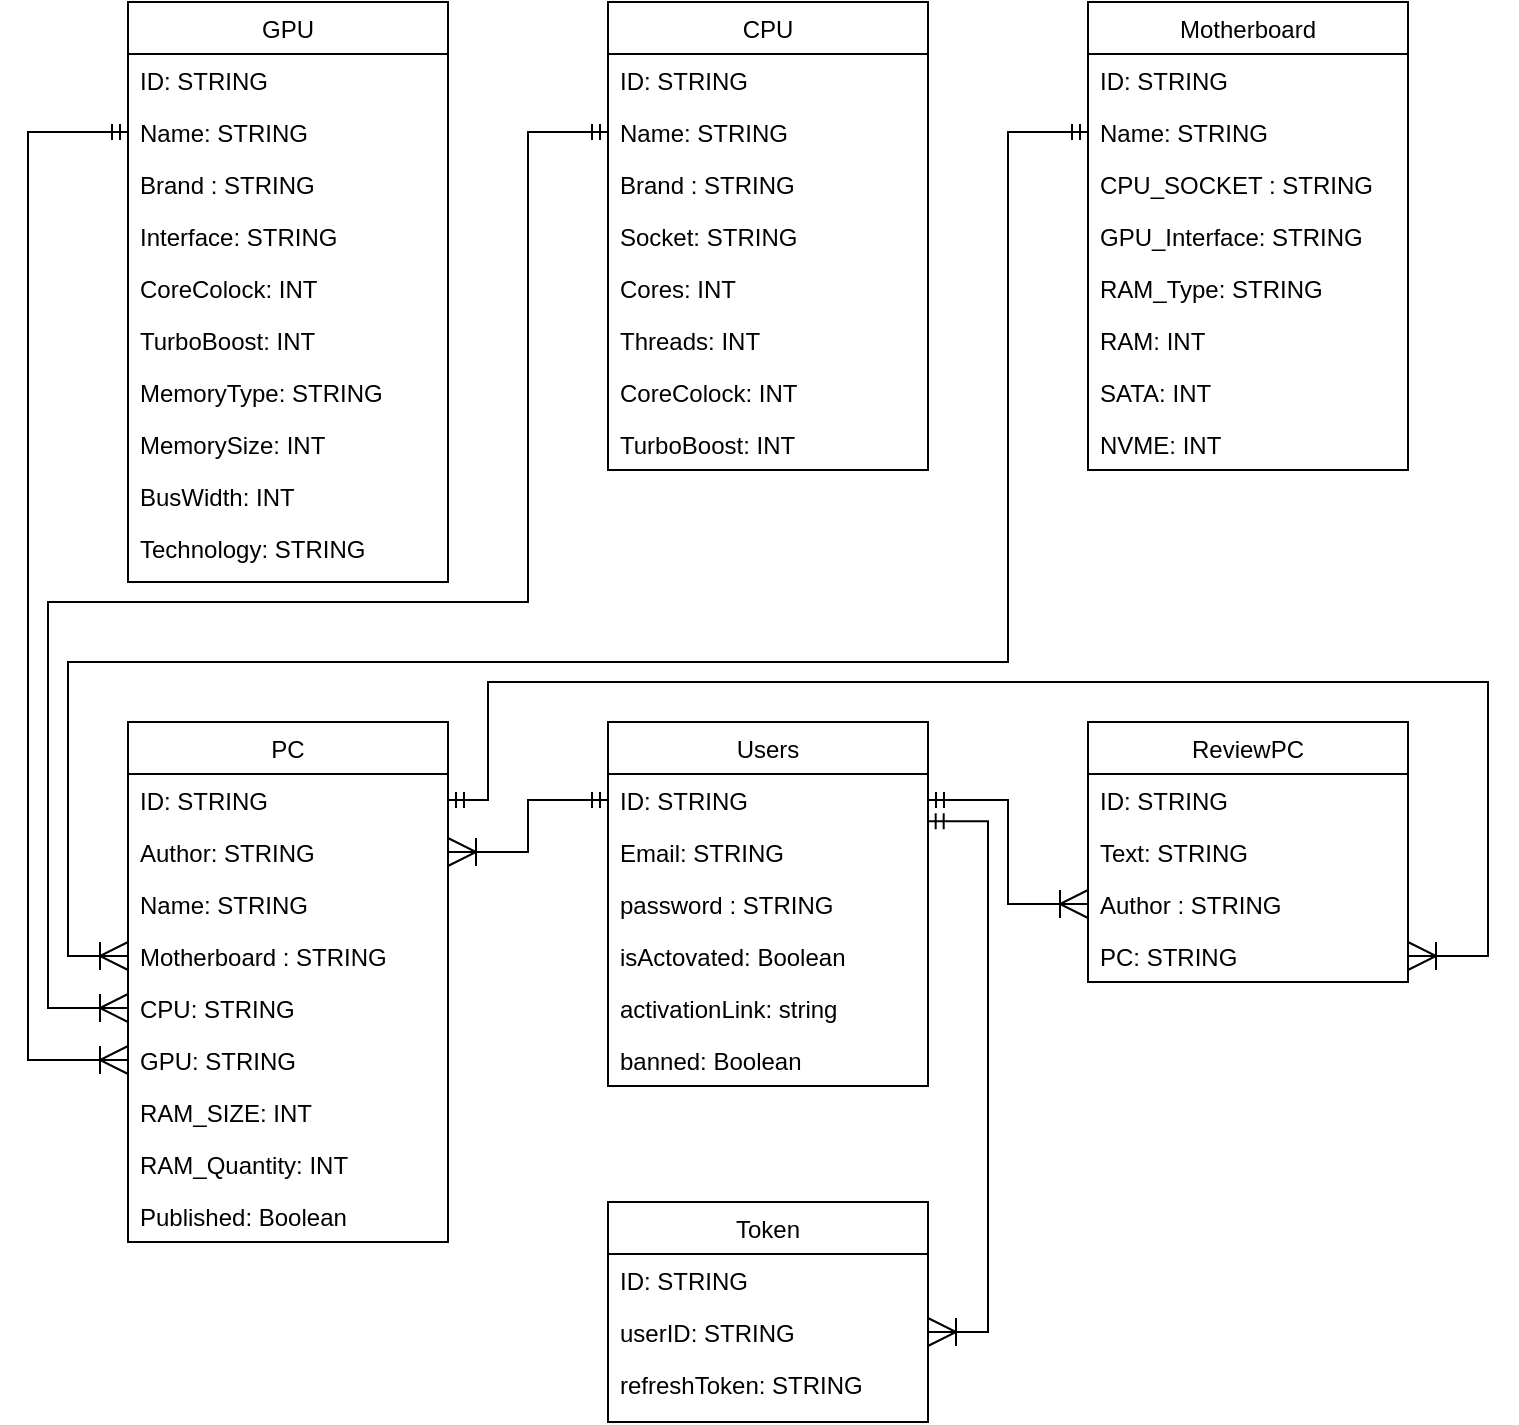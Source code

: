 <mxfile version="24.3.1" type="device">
  <diagram id="C5RBs43oDa-KdzZeNtuy" name="Page-1">
    <mxGraphModel dx="1818" dy="822" grid="1" gridSize="10" guides="1" tooltips="1" connect="1" arrows="1" fold="1" page="1" pageScale="1" pageWidth="827" pageHeight="1169" math="0" shadow="0">
      <root>
        <mxCell id="WIyWlLk6GJQsqaUBKTNV-0" />
        <mxCell id="WIyWlLk6GJQsqaUBKTNV-1" parent="WIyWlLk6GJQsqaUBKTNV-0" />
        <mxCell id="zkfFHV4jXpPFQw0GAbJ--17" value="GPU" style="swimlane;fontStyle=0;align=center;verticalAlign=top;childLayout=stackLayout;horizontal=1;startSize=26;horizontalStack=0;resizeParent=1;resizeLast=0;collapsible=1;marginBottom=0;rounded=0;shadow=0;strokeWidth=1;" parent="WIyWlLk6GJQsqaUBKTNV-1" vertex="1">
          <mxGeometry x="120" y="80" width="160" height="290" as="geometry">
            <mxRectangle x="550" y="140" width="160" height="26" as="alternateBounds" />
          </mxGeometry>
        </mxCell>
        <mxCell id="zkfFHV4jXpPFQw0GAbJ--18" value="ID: STRING" style="text;align=left;verticalAlign=top;spacingLeft=4;spacingRight=4;overflow=hidden;rotatable=0;points=[[0,0.5],[1,0.5]];portConstraint=eastwest;" parent="zkfFHV4jXpPFQw0GAbJ--17" vertex="1">
          <mxGeometry y="26" width="160" height="26" as="geometry" />
        </mxCell>
        <mxCell id="zkfFHV4jXpPFQw0GAbJ--19" value="Name: STRING" style="text;align=left;verticalAlign=top;spacingLeft=4;spacingRight=4;overflow=hidden;rotatable=0;points=[[0,0.5],[1,0.5]];portConstraint=eastwest;rounded=0;shadow=0;html=0;" parent="zkfFHV4jXpPFQw0GAbJ--17" vertex="1">
          <mxGeometry y="52" width="160" height="26" as="geometry" />
        </mxCell>
        <mxCell id="zkfFHV4jXpPFQw0GAbJ--22" value="Brand : STRING" style="text;align=left;verticalAlign=top;spacingLeft=4;spacingRight=4;overflow=hidden;rotatable=0;points=[[0,0.5],[1,0.5]];portConstraint=eastwest;rounded=0;shadow=0;html=0;" parent="zkfFHV4jXpPFQw0GAbJ--17" vertex="1">
          <mxGeometry y="78" width="160" height="26" as="geometry" />
        </mxCell>
        <mxCell id="To47HsE2S80BJwEWWwI2-3" value="Interface: STRING" style="text;strokeColor=none;fillColor=none;align=left;verticalAlign=top;spacingLeft=4;spacingRight=4;overflow=hidden;rotatable=0;points=[[0,0.5],[1,0.5]];portConstraint=eastwest;whiteSpace=wrap;html=1;" parent="zkfFHV4jXpPFQw0GAbJ--17" vertex="1">
          <mxGeometry y="104" width="160" height="26" as="geometry" />
        </mxCell>
        <mxCell id="zkfFHV4jXpPFQw0GAbJ--20" value="CoreColock: INT" style="text;align=left;verticalAlign=top;spacingLeft=4;spacingRight=4;overflow=hidden;rotatable=0;points=[[0,0.5],[1,0.5]];portConstraint=eastwest;rounded=0;shadow=0;html=0;" parent="zkfFHV4jXpPFQw0GAbJ--17" vertex="1">
          <mxGeometry y="130" width="160" height="26" as="geometry" />
        </mxCell>
        <mxCell id="zkfFHV4jXpPFQw0GAbJ--21" value="TurboBoost: INT" style="text;align=left;verticalAlign=top;spacingLeft=4;spacingRight=4;overflow=hidden;rotatable=0;points=[[0,0.5],[1,0.5]];portConstraint=eastwest;rounded=0;shadow=0;html=0;" parent="zkfFHV4jXpPFQw0GAbJ--17" vertex="1">
          <mxGeometry y="156" width="160" height="26" as="geometry" />
        </mxCell>
        <mxCell id="To47HsE2S80BJwEWWwI2-6" value="MemoryType: STRING" style="text;strokeColor=none;fillColor=none;align=left;verticalAlign=top;spacingLeft=4;spacingRight=4;overflow=hidden;rotatable=0;points=[[0,0.5],[1,0.5]];portConstraint=eastwest;whiteSpace=wrap;html=1;" parent="zkfFHV4jXpPFQw0GAbJ--17" vertex="1">
          <mxGeometry y="182" width="160" height="26" as="geometry" />
        </mxCell>
        <mxCell id="To47HsE2S80BJwEWWwI2-9" value="MemorySize: INT" style="text;strokeColor=none;fillColor=none;align=left;verticalAlign=top;spacingLeft=4;spacingRight=4;overflow=hidden;rotatable=0;points=[[0,0.5],[1,0.5]];portConstraint=eastwest;whiteSpace=wrap;html=1;" parent="zkfFHV4jXpPFQw0GAbJ--17" vertex="1">
          <mxGeometry y="208" width="160" height="26" as="geometry" />
        </mxCell>
        <mxCell id="To47HsE2S80BJwEWWwI2-7" value="BusWidth: INT" style="text;strokeColor=none;fillColor=none;align=left;verticalAlign=top;spacingLeft=4;spacingRight=4;overflow=hidden;rotatable=0;points=[[0,0.5],[1,0.5]];portConstraint=eastwest;whiteSpace=wrap;html=1;" parent="zkfFHV4jXpPFQw0GAbJ--17" vertex="1">
          <mxGeometry y="234" width="160" height="26" as="geometry" />
        </mxCell>
        <mxCell id="To47HsE2S80BJwEWWwI2-8" value="Technology: STRING" style="text;strokeColor=none;fillColor=none;align=left;verticalAlign=top;spacingLeft=4;spacingRight=4;overflow=hidden;rotatable=0;points=[[0,0.5],[1,0.5]];portConstraint=eastwest;whiteSpace=wrap;html=1;" parent="zkfFHV4jXpPFQw0GAbJ--17" vertex="1">
          <mxGeometry y="260" width="160" height="26" as="geometry" />
        </mxCell>
        <mxCell id="To47HsE2S80BJwEWWwI2-24" value="CPU" style="swimlane;fontStyle=0;align=center;verticalAlign=top;childLayout=stackLayout;horizontal=1;startSize=26;horizontalStack=0;resizeParent=1;resizeLast=0;collapsible=1;marginBottom=0;rounded=0;shadow=0;strokeWidth=1;" parent="WIyWlLk6GJQsqaUBKTNV-1" vertex="1">
          <mxGeometry x="360" y="80" width="160" height="234" as="geometry">
            <mxRectangle x="550" y="140" width="160" height="26" as="alternateBounds" />
          </mxGeometry>
        </mxCell>
        <mxCell id="To47HsE2S80BJwEWWwI2-25" value="ID: STRING" style="text;align=left;verticalAlign=top;spacingLeft=4;spacingRight=4;overflow=hidden;rotatable=0;points=[[0,0.5],[1,0.5]];portConstraint=eastwest;" parent="To47HsE2S80BJwEWWwI2-24" vertex="1">
          <mxGeometry y="26" width="160" height="26" as="geometry" />
        </mxCell>
        <mxCell id="To47HsE2S80BJwEWWwI2-26" value="Name: STRING" style="text;align=left;verticalAlign=top;spacingLeft=4;spacingRight=4;overflow=hidden;rotatable=0;points=[[0,0.5],[1,0.5]];portConstraint=eastwest;rounded=0;shadow=0;html=0;" parent="To47HsE2S80BJwEWWwI2-24" vertex="1">
          <mxGeometry y="52" width="160" height="26" as="geometry" />
        </mxCell>
        <mxCell id="To47HsE2S80BJwEWWwI2-27" value="Brand : STRING" style="text;align=left;verticalAlign=top;spacingLeft=4;spacingRight=4;overflow=hidden;rotatable=0;points=[[0,0.5],[1,0.5]];portConstraint=eastwest;rounded=0;shadow=0;html=0;" parent="To47HsE2S80BJwEWWwI2-24" vertex="1">
          <mxGeometry y="78" width="160" height="26" as="geometry" />
        </mxCell>
        <mxCell id="To47HsE2S80BJwEWWwI2-28" value="Socket: STRING" style="text;strokeColor=none;fillColor=none;align=left;verticalAlign=top;spacingLeft=4;spacingRight=4;overflow=hidden;rotatable=0;points=[[0,0.5],[1,0.5]];portConstraint=eastwest;whiteSpace=wrap;html=1;" parent="To47HsE2S80BJwEWWwI2-24" vertex="1">
          <mxGeometry y="104" width="160" height="26" as="geometry" />
        </mxCell>
        <mxCell id="To47HsE2S80BJwEWWwI2-35" value="Cores: INT" style="text;align=left;verticalAlign=top;spacingLeft=4;spacingRight=4;overflow=hidden;rotatable=0;points=[[0,0.5],[1,0.5]];portConstraint=eastwest;rounded=0;shadow=0;html=0;" parent="To47HsE2S80BJwEWWwI2-24" vertex="1">
          <mxGeometry y="130" width="160" height="26" as="geometry" />
        </mxCell>
        <mxCell id="To47HsE2S80BJwEWWwI2-36" value="Threads: INT" style="text;align=left;verticalAlign=top;spacingLeft=4;spacingRight=4;overflow=hidden;rotatable=0;points=[[0,0.5],[1,0.5]];portConstraint=eastwest;rounded=0;shadow=0;html=0;" parent="To47HsE2S80BJwEWWwI2-24" vertex="1">
          <mxGeometry y="156" width="160" height="26" as="geometry" />
        </mxCell>
        <mxCell id="To47HsE2S80BJwEWWwI2-29" value="CoreColock: INT" style="text;align=left;verticalAlign=top;spacingLeft=4;spacingRight=4;overflow=hidden;rotatable=0;points=[[0,0.5],[1,0.5]];portConstraint=eastwest;rounded=0;shadow=0;html=0;" parent="To47HsE2S80BJwEWWwI2-24" vertex="1">
          <mxGeometry y="182" width="160" height="26" as="geometry" />
        </mxCell>
        <mxCell id="To47HsE2S80BJwEWWwI2-30" value="TurboBoost: INT" style="text;align=left;verticalAlign=top;spacingLeft=4;spacingRight=4;overflow=hidden;rotatable=0;points=[[0,0.5],[1,0.5]];portConstraint=eastwest;rounded=0;shadow=0;html=0;" parent="To47HsE2S80BJwEWWwI2-24" vertex="1">
          <mxGeometry y="208" width="160" height="26" as="geometry" />
        </mxCell>
        <mxCell id="eJoc9ZEcD0tJXnOAt6vu-0" value="Motherboard" style="swimlane;fontStyle=0;align=center;verticalAlign=top;childLayout=stackLayout;horizontal=1;startSize=26;horizontalStack=0;resizeParent=1;resizeLast=0;collapsible=1;marginBottom=0;rounded=0;shadow=0;strokeWidth=1;" parent="WIyWlLk6GJQsqaUBKTNV-1" vertex="1">
          <mxGeometry x="600" y="80" width="160" height="234" as="geometry">
            <mxRectangle x="550" y="140" width="160" height="26" as="alternateBounds" />
          </mxGeometry>
        </mxCell>
        <mxCell id="eJoc9ZEcD0tJXnOAt6vu-1" value="ID: STRING" style="text;align=left;verticalAlign=top;spacingLeft=4;spacingRight=4;overflow=hidden;rotatable=0;points=[[0,0.5],[1,0.5]];portConstraint=eastwest;" parent="eJoc9ZEcD0tJXnOAt6vu-0" vertex="1">
          <mxGeometry y="26" width="160" height="26" as="geometry" />
        </mxCell>
        <mxCell id="eJoc9ZEcD0tJXnOAt6vu-2" value="Name: STRING" style="text;align=left;verticalAlign=top;spacingLeft=4;spacingRight=4;overflow=hidden;rotatable=0;points=[[0,0.5],[1,0.5]];portConstraint=eastwest;rounded=0;shadow=0;html=0;" parent="eJoc9ZEcD0tJXnOAt6vu-0" vertex="1">
          <mxGeometry y="52" width="160" height="26" as="geometry" />
        </mxCell>
        <mxCell id="eJoc9ZEcD0tJXnOAt6vu-3" value="CPU_SOCKET : STRING" style="text;align=left;verticalAlign=top;spacingLeft=4;spacingRight=4;overflow=hidden;rotatable=0;points=[[0,0.5],[1,0.5]];portConstraint=eastwest;rounded=0;shadow=0;html=0;" parent="eJoc9ZEcD0tJXnOAt6vu-0" vertex="1">
          <mxGeometry y="78" width="160" height="26" as="geometry" />
        </mxCell>
        <mxCell id="eJoc9ZEcD0tJXnOAt6vu-4" value="GPU_Interface: STRING" style="text;strokeColor=none;fillColor=none;align=left;verticalAlign=top;spacingLeft=4;spacingRight=4;overflow=hidden;rotatable=0;points=[[0,0.5],[1,0.5]];portConstraint=eastwest;whiteSpace=wrap;html=1;" parent="eJoc9ZEcD0tJXnOAt6vu-0" vertex="1">
          <mxGeometry y="104" width="160" height="26" as="geometry" />
        </mxCell>
        <mxCell id="eJoc9ZEcD0tJXnOAt6vu-5" value="RAM_Type: STRING" style="text;align=left;verticalAlign=top;spacingLeft=4;spacingRight=4;overflow=hidden;rotatable=0;points=[[0,0.5],[1,0.5]];portConstraint=eastwest;rounded=0;shadow=0;html=0;" parent="eJoc9ZEcD0tJXnOAt6vu-0" vertex="1">
          <mxGeometry y="130" width="160" height="26" as="geometry" />
        </mxCell>
        <mxCell id="eJoc9ZEcD0tJXnOAt6vu-6" value="RAM: INT" style="text;align=left;verticalAlign=top;spacingLeft=4;spacingRight=4;overflow=hidden;rotatable=0;points=[[0,0.5],[1,0.5]];portConstraint=eastwest;rounded=0;shadow=0;html=0;" parent="eJoc9ZEcD0tJXnOAt6vu-0" vertex="1">
          <mxGeometry y="156" width="160" height="26" as="geometry" />
        </mxCell>
        <mxCell id="eJoc9ZEcD0tJXnOAt6vu-7" value="SATA: INT" style="text;align=left;verticalAlign=top;spacingLeft=4;spacingRight=4;overflow=hidden;rotatable=0;points=[[0,0.5],[1,0.5]];portConstraint=eastwest;rounded=0;shadow=0;html=0;" parent="eJoc9ZEcD0tJXnOAt6vu-0" vertex="1">
          <mxGeometry y="182" width="160" height="26" as="geometry" />
        </mxCell>
        <mxCell id="eJoc9ZEcD0tJXnOAt6vu-8" value="NVME: INT" style="text;align=left;verticalAlign=top;spacingLeft=4;spacingRight=4;overflow=hidden;rotatable=0;points=[[0,0.5],[1,0.5]];portConstraint=eastwest;rounded=0;shadow=0;html=0;" parent="eJoc9ZEcD0tJXnOAt6vu-0" vertex="1">
          <mxGeometry y="208" width="160" height="26" as="geometry" />
        </mxCell>
        <mxCell id="eJoc9ZEcD0tJXnOAt6vu-9" value="PC" style="swimlane;fontStyle=0;align=center;verticalAlign=top;childLayout=stackLayout;horizontal=1;startSize=26;horizontalStack=0;resizeParent=1;resizeLast=0;collapsible=1;marginBottom=0;rounded=0;shadow=0;strokeWidth=1;" parent="WIyWlLk6GJQsqaUBKTNV-1" vertex="1">
          <mxGeometry x="120" y="440" width="160" height="260" as="geometry">
            <mxRectangle x="550" y="140" width="160" height="26" as="alternateBounds" />
          </mxGeometry>
        </mxCell>
        <mxCell id="eJoc9ZEcD0tJXnOAt6vu-10" value="ID: STRING" style="text;align=left;verticalAlign=top;spacingLeft=4;spacingRight=4;overflow=hidden;rotatable=0;points=[[0,0.5],[1,0.5]];portConstraint=eastwest;" parent="eJoc9ZEcD0tJXnOAt6vu-9" vertex="1">
          <mxGeometry y="26" width="160" height="26" as="geometry" />
        </mxCell>
        <mxCell id="PLKoeyUCDD7cjONdv1av-19" value="Author: STRING" style="text;align=left;verticalAlign=top;spacingLeft=4;spacingRight=4;overflow=hidden;rotatable=0;points=[[0,0.5],[1,0.5]];portConstraint=eastwest;" parent="eJoc9ZEcD0tJXnOAt6vu-9" vertex="1">
          <mxGeometry y="52" width="160" height="26" as="geometry" />
        </mxCell>
        <mxCell id="eJoc9ZEcD0tJXnOAt6vu-11" value="Name: STRING" style="text;align=left;verticalAlign=top;spacingLeft=4;spacingRight=4;overflow=hidden;rotatable=0;points=[[0,0.5],[1,0.5]];portConstraint=eastwest;rounded=0;shadow=0;html=0;" parent="eJoc9ZEcD0tJXnOAt6vu-9" vertex="1">
          <mxGeometry y="78" width="160" height="26" as="geometry" />
        </mxCell>
        <mxCell id="eJoc9ZEcD0tJXnOAt6vu-12" value="Motherboard : STRING" style="text;align=left;verticalAlign=top;spacingLeft=4;spacingRight=4;overflow=hidden;rotatable=0;points=[[0,0.5],[1,0.5]];portConstraint=eastwest;rounded=0;shadow=0;html=0;" parent="eJoc9ZEcD0tJXnOAt6vu-9" vertex="1">
          <mxGeometry y="104" width="160" height="26" as="geometry" />
        </mxCell>
        <mxCell id="eJoc9ZEcD0tJXnOAt6vu-13" value="CPU: STRING" style="text;strokeColor=none;fillColor=none;align=left;verticalAlign=top;spacingLeft=4;spacingRight=4;overflow=hidden;rotatable=0;points=[[0,0.5],[1,0.5]];portConstraint=eastwest;whiteSpace=wrap;html=1;" parent="eJoc9ZEcD0tJXnOAt6vu-9" vertex="1">
          <mxGeometry y="130" width="160" height="26" as="geometry" />
        </mxCell>
        <mxCell id="eJoc9ZEcD0tJXnOAt6vu-14" value="GPU: STRING" style="text;align=left;verticalAlign=top;spacingLeft=4;spacingRight=4;overflow=hidden;rotatable=0;points=[[0,0.5],[1,0.5]];portConstraint=eastwest;rounded=0;shadow=0;html=0;" parent="eJoc9ZEcD0tJXnOAt6vu-9" vertex="1">
          <mxGeometry y="156" width="160" height="26" as="geometry" />
        </mxCell>
        <mxCell id="eJoc9ZEcD0tJXnOAt6vu-15" value="RAM_SIZE: INT" style="text;align=left;verticalAlign=top;spacingLeft=4;spacingRight=4;overflow=hidden;rotatable=0;points=[[0,0.5],[1,0.5]];portConstraint=eastwest;rounded=0;shadow=0;html=0;" parent="eJoc9ZEcD0tJXnOAt6vu-9" vertex="1">
          <mxGeometry y="182" width="160" height="26" as="geometry" />
        </mxCell>
        <mxCell id="eJoc9ZEcD0tJXnOAt6vu-16" value="RAM_Quantity: INT" style="text;align=left;verticalAlign=top;spacingLeft=4;spacingRight=4;overflow=hidden;rotatable=0;points=[[0,0.5],[1,0.5]];portConstraint=eastwest;rounded=0;shadow=0;html=0;" parent="eJoc9ZEcD0tJXnOAt6vu-9" vertex="1">
          <mxGeometry y="208" width="160" height="26" as="geometry" />
        </mxCell>
        <mxCell id="eJoc9ZEcD0tJXnOAt6vu-17" value="Published: Boolean" style="text;align=left;verticalAlign=top;spacingLeft=4;spacingRight=4;overflow=hidden;rotatable=0;points=[[0,0.5],[1,0.5]];portConstraint=eastwest;rounded=0;shadow=0;html=0;" parent="eJoc9ZEcD0tJXnOAt6vu-9" vertex="1">
          <mxGeometry y="234" width="160" height="26" as="geometry" />
        </mxCell>
        <mxCell id="eJoc9ZEcD0tJXnOAt6vu-18" value="ReviewPC" style="swimlane;fontStyle=0;align=center;verticalAlign=top;childLayout=stackLayout;horizontal=1;startSize=26;horizontalStack=0;resizeParent=1;resizeLast=0;collapsible=1;marginBottom=0;rounded=0;shadow=0;strokeWidth=1;" parent="WIyWlLk6GJQsqaUBKTNV-1" vertex="1">
          <mxGeometry x="600" y="440" width="160" height="130" as="geometry">
            <mxRectangle x="550" y="140" width="160" height="26" as="alternateBounds" />
          </mxGeometry>
        </mxCell>
        <mxCell id="eJoc9ZEcD0tJXnOAt6vu-19" value="ID: STRING" style="text;align=left;verticalAlign=top;spacingLeft=4;spacingRight=4;overflow=hidden;rotatable=0;points=[[0,0.5],[1,0.5]];portConstraint=eastwest;" parent="eJoc9ZEcD0tJXnOAt6vu-18" vertex="1">
          <mxGeometry y="26" width="160" height="26" as="geometry" />
        </mxCell>
        <mxCell id="eJoc9ZEcD0tJXnOAt6vu-20" value="Text: STRING" style="text;align=left;verticalAlign=top;spacingLeft=4;spacingRight=4;overflow=hidden;rotatable=0;points=[[0,0.5],[1,0.5]];portConstraint=eastwest;rounded=0;shadow=0;html=0;" parent="eJoc9ZEcD0tJXnOAt6vu-18" vertex="1">
          <mxGeometry y="52" width="160" height="26" as="geometry" />
        </mxCell>
        <mxCell id="eJoc9ZEcD0tJXnOAt6vu-21" value="Author : STRING" style="text;align=left;verticalAlign=top;spacingLeft=4;spacingRight=4;overflow=hidden;rotatable=0;points=[[0,0.5],[1,0.5]];portConstraint=eastwest;rounded=0;shadow=0;html=0;" parent="eJoc9ZEcD0tJXnOAt6vu-18" vertex="1">
          <mxGeometry y="78" width="160" height="26" as="geometry" />
        </mxCell>
        <mxCell id="eJoc9ZEcD0tJXnOAt6vu-22" value="PC: STRING" style="text;strokeColor=none;fillColor=none;align=left;verticalAlign=top;spacingLeft=4;spacingRight=4;overflow=hidden;rotatable=0;points=[[0,0.5],[1,0.5]];portConstraint=eastwest;whiteSpace=wrap;html=1;" parent="eJoc9ZEcD0tJXnOAt6vu-18" vertex="1">
          <mxGeometry y="104" width="160" height="26" as="geometry" />
        </mxCell>
        <mxCell id="PLKoeyUCDD7cjONdv1av-0" value="Users" style="swimlane;fontStyle=0;align=center;verticalAlign=top;childLayout=stackLayout;horizontal=1;startSize=26;horizontalStack=0;resizeParent=1;resizeLast=0;collapsible=1;marginBottom=0;rounded=0;shadow=0;strokeWidth=1;" parent="WIyWlLk6GJQsqaUBKTNV-1" vertex="1">
          <mxGeometry x="360" y="440" width="160" height="182" as="geometry">
            <mxRectangle x="550" y="140" width="160" height="26" as="alternateBounds" />
          </mxGeometry>
        </mxCell>
        <mxCell id="PLKoeyUCDD7cjONdv1av-1" value="ID: STRING" style="text;align=left;verticalAlign=top;spacingLeft=4;spacingRight=4;overflow=hidden;rotatable=0;points=[[0,0.5],[1,0.5]];portConstraint=eastwest;" parent="PLKoeyUCDD7cjONdv1av-0" vertex="1">
          <mxGeometry y="26" width="160" height="26" as="geometry" />
        </mxCell>
        <mxCell id="PLKoeyUCDD7cjONdv1av-2" value="Email: STRING" style="text;align=left;verticalAlign=top;spacingLeft=4;spacingRight=4;overflow=hidden;rotatable=0;points=[[0,0.5],[1,0.5]];portConstraint=eastwest;rounded=0;shadow=0;html=0;" parent="PLKoeyUCDD7cjONdv1av-0" vertex="1">
          <mxGeometry y="52" width="160" height="26" as="geometry" />
        </mxCell>
        <mxCell id="PLKoeyUCDD7cjONdv1av-3" value="password : STRING" style="text;align=left;verticalAlign=top;spacingLeft=4;spacingRight=4;overflow=hidden;rotatable=0;points=[[0,0.5],[1,0.5]];portConstraint=eastwest;rounded=0;shadow=0;html=0;" parent="PLKoeyUCDD7cjONdv1av-0" vertex="1">
          <mxGeometry y="78" width="160" height="26" as="geometry" />
        </mxCell>
        <mxCell id="PLKoeyUCDD7cjONdv1av-4" value="isActovated: Boolean" style="text;strokeColor=none;fillColor=none;align=left;verticalAlign=top;spacingLeft=4;spacingRight=4;overflow=hidden;rotatable=0;points=[[0,0.5],[1,0.5]];portConstraint=eastwest;whiteSpace=wrap;html=1;" parent="PLKoeyUCDD7cjONdv1av-0" vertex="1">
          <mxGeometry y="104" width="160" height="26" as="geometry" />
        </mxCell>
        <mxCell id="PLKoeyUCDD7cjONdv1av-5" value="activationLink: string" style="text;align=left;verticalAlign=top;spacingLeft=4;spacingRight=4;overflow=hidden;rotatable=0;points=[[0,0.5],[1,0.5]];portConstraint=eastwest;rounded=0;shadow=0;html=0;" parent="PLKoeyUCDD7cjONdv1av-0" vertex="1">
          <mxGeometry y="130" width="160" height="26" as="geometry" />
        </mxCell>
        <mxCell id="PLKoeyUCDD7cjONdv1av-6" value="banned: Boolean" style="text;align=left;verticalAlign=top;spacingLeft=4;spacingRight=4;overflow=hidden;rotatable=0;points=[[0,0.5],[1,0.5]];portConstraint=eastwest;rounded=0;shadow=0;html=0;" parent="PLKoeyUCDD7cjONdv1av-0" vertex="1">
          <mxGeometry y="156" width="160" height="26" as="geometry" />
        </mxCell>
        <mxCell id="PLKoeyUCDD7cjONdv1av-9" value="Token" style="swimlane;fontStyle=0;align=center;verticalAlign=top;childLayout=stackLayout;horizontal=1;startSize=26;horizontalStack=0;resizeParent=1;resizeLast=0;collapsible=1;marginBottom=0;rounded=0;shadow=0;strokeWidth=1;" parent="WIyWlLk6GJQsqaUBKTNV-1" vertex="1">
          <mxGeometry x="360" y="680" width="160" height="110" as="geometry">
            <mxRectangle x="550" y="140" width="160" height="26" as="alternateBounds" />
          </mxGeometry>
        </mxCell>
        <mxCell id="PLKoeyUCDD7cjONdv1av-10" value="ID: STRING" style="text;align=left;verticalAlign=top;spacingLeft=4;spacingRight=4;overflow=hidden;rotatable=0;points=[[0,0.5],[1,0.5]];portConstraint=eastwest;" parent="PLKoeyUCDD7cjONdv1av-9" vertex="1">
          <mxGeometry y="26" width="160" height="26" as="geometry" />
        </mxCell>
        <mxCell id="PLKoeyUCDD7cjONdv1av-11" value="userID: STRING" style="text;align=left;verticalAlign=top;spacingLeft=4;spacingRight=4;overflow=hidden;rotatable=0;points=[[0,0.5],[1,0.5]];portConstraint=eastwest;rounded=0;shadow=0;html=0;" parent="PLKoeyUCDD7cjONdv1av-9" vertex="1">
          <mxGeometry y="52" width="160" height="26" as="geometry" />
        </mxCell>
        <mxCell id="PLKoeyUCDD7cjONdv1av-12" value="refreshToken: STRING" style="text;align=left;verticalAlign=top;spacingLeft=4;spacingRight=4;overflow=hidden;rotatable=0;points=[[0,0.5],[1,0.5]];portConstraint=eastwest;rounded=0;shadow=0;html=0;" parent="PLKoeyUCDD7cjONdv1av-9" vertex="1">
          <mxGeometry y="78" width="160" height="26" as="geometry" />
        </mxCell>
        <mxCell id="PLKoeyUCDD7cjONdv1av-23" value="" style="endArrow=ERoneToMany;endFill=0;endSize=12;html=1;rounded=0;exitX=0;exitY=0.5;exitDx=0;exitDy=0;entryX=1;entryY=0.5;entryDx=0;entryDy=0;edgeStyle=orthogonalEdgeStyle;startArrow=ERmandOne;startFill=0;" parent="WIyWlLk6GJQsqaUBKTNV-1" source="PLKoeyUCDD7cjONdv1av-1" target="PLKoeyUCDD7cjONdv1av-19" edge="1">
          <mxGeometry width="160" relative="1" as="geometry">
            <mxPoint x="300" y="540" as="sourcePoint" />
            <mxPoint x="320" y="490" as="targetPoint" />
          </mxGeometry>
        </mxCell>
        <mxCell id="PLKoeyUCDD7cjONdv1av-24" value="" style="endArrow=ERoneToMany;endFill=0;endSize=12;html=1;rounded=0;exitX=1;exitY=0.5;exitDx=0;exitDy=0;edgeStyle=orthogonalEdgeStyle;startArrow=ERmandOne;startFill=0;" parent="WIyWlLk6GJQsqaUBKTNV-1" source="PLKoeyUCDD7cjONdv1av-1" target="eJoc9ZEcD0tJXnOAt6vu-21" edge="1">
          <mxGeometry width="160" relative="1" as="geometry">
            <mxPoint x="640" y="580" as="sourcePoint" />
            <mxPoint x="560" y="606" as="targetPoint" />
          </mxGeometry>
        </mxCell>
        <mxCell id="PLKoeyUCDD7cjONdv1av-25" value="" style="endArrow=ERoneToMany;endFill=0;endSize=12;html=1;rounded=0;exitX=0.999;exitY=0.907;exitDx=0;exitDy=0;edgeStyle=orthogonalEdgeStyle;startArrow=ERmandOne;startFill=0;exitPerimeter=0;entryX=1;entryY=0.5;entryDx=0;entryDy=0;" parent="WIyWlLk6GJQsqaUBKTNV-1" source="PLKoeyUCDD7cjONdv1av-1" target="PLKoeyUCDD7cjONdv1av-11" edge="1">
          <mxGeometry width="160" relative="1" as="geometry">
            <mxPoint x="500" y="644.448" as="sourcePoint" />
            <mxPoint x="589.36" y="700" as="targetPoint" />
            <Array as="points">
              <mxPoint x="550" y="490" />
              <mxPoint x="550" y="745" />
            </Array>
          </mxGeometry>
        </mxCell>
        <mxCell id="PLKoeyUCDD7cjONdv1av-26" value="" style="endArrow=ERoneToMany;endFill=0;endSize=12;html=1;rounded=0;exitX=0;exitY=0.5;exitDx=0;exitDy=0;entryX=0;entryY=0.5;entryDx=0;entryDy=0;edgeStyle=orthogonalEdgeStyle;startArrow=ERmandOne;startFill=0;" parent="WIyWlLk6GJQsqaUBKTNV-1" source="eJoc9ZEcD0tJXnOAt6vu-2" target="eJoc9ZEcD0tJXnOAt6vu-12" edge="1">
          <mxGeometry width="160" relative="1" as="geometry">
            <mxPoint x="170" y="410" as="sourcePoint" />
            <mxPoint x="90" y="436" as="targetPoint" />
            <Array as="points">
              <mxPoint x="560" y="145" />
              <mxPoint x="560" y="410" />
              <mxPoint x="90" y="410" />
              <mxPoint x="90" y="557" />
            </Array>
          </mxGeometry>
        </mxCell>
        <mxCell id="PLKoeyUCDD7cjONdv1av-27" value="" style="endArrow=ERoneToMany;endFill=0;endSize=12;html=1;rounded=0;entryX=0;entryY=0.5;entryDx=0;entryDy=0;edgeStyle=orthogonalEdgeStyle;startArrow=ERmandOne;startFill=0;" parent="WIyWlLk6GJQsqaUBKTNV-1" source="To47HsE2S80BJwEWWwI2-26" target="eJoc9ZEcD0tJXnOAt6vu-13" edge="1">
          <mxGeometry width="160" relative="1" as="geometry">
            <mxPoint x="180" y="420" as="sourcePoint" />
            <mxPoint x="130" y="567" as="targetPoint" />
            <Array as="points">
              <mxPoint x="320" y="145" />
              <mxPoint x="320" y="380" />
              <mxPoint x="80" y="380" />
              <mxPoint x="80" y="583" />
            </Array>
          </mxGeometry>
        </mxCell>
        <mxCell id="PLKoeyUCDD7cjONdv1av-28" value="" style="endArrow=ERoneToMany;endFill=0;endSize=12;html=1;rounded=0;exitX=0;exitY=0.5;exitDx=0;exitDy=0;edgeStyle=orthogonalEdgeStyle;startArrow=ERmandOne;startFill=0;" parent="WIyWlLk6GJQsqaUBKTNV-1" source="zkfFHV4jXpPFQw0GAbJ--19" target="eJoc9ZEcD0tJXnOAt6vu-14" edge="1">
          <mxGeometry width="160" relative="1" as="geometry">
            <mxPoint x="190" y="430" as="sourcePoint" />
            <mxPoint x="130" y="593" as="targetPoint" />
            <Array as="points">
              <mxPoint x="70" y="145" />
              <mxPoint x="70" y="609" />
            </Array>
          </mxGeometry>
        </mxCell>
        <mxCell id="plnBR3nxmgnouOOE7VWJ-0" value="" style="endArrow=ERoneToMany;endFill=0;endSize=12;html=1;rounded=0;exitX=1;exitY=0.5;exitDx=0;exitDy=0;edgeStyle=orthogonalEdgeStyle;startArrow=ERmandOne;startFill=0;entryX=1;entryY=0.5;entryDx=0;entryDy=0;" edge="1" parent="WIyWlLk6GJQsqaUBKTNV-1" source="eJoc9ZEcD0tJXnOAt6vu-10" target="eJoc9ZEcD0tJXnOAt6vu-22">
          <mxGeometry width="160" relative="1" as="geometry">
            <mxPoint x="490" y="430" as="sourcePoint" />
            <mxPoint x="570" y="482" as="targetPoint" />
            <Array as="points">
              <mxPoint x="300" y="479" />
              <mxPoint x="300" y="420" />
              <mxPoint x="800" y="420" />
              <mxPoint x="800" y="557" />
            </Array>
          </mxGeometry>
        </mxCell>
      </root>
    </mxGraphModel>
  </diagram>
</mxfile>
